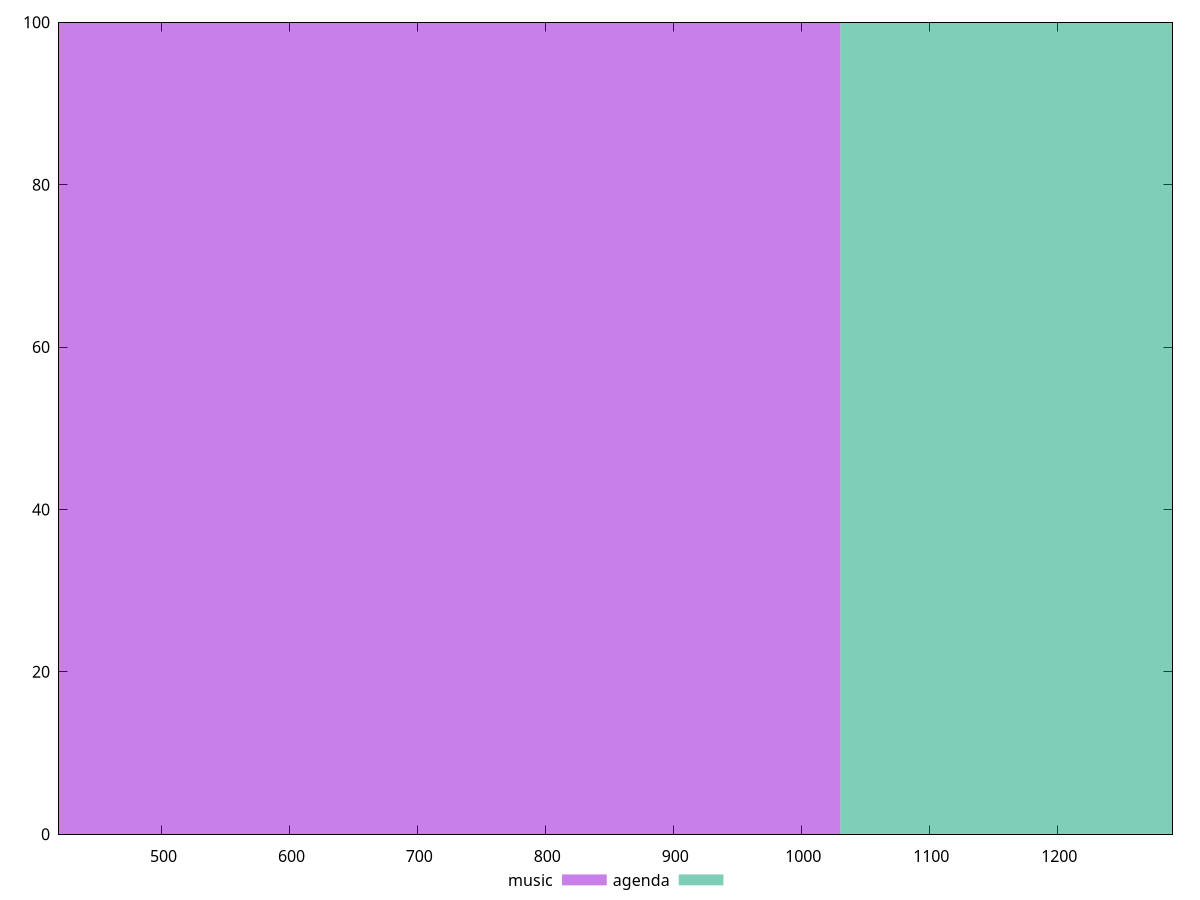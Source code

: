 reset

$music <<EOF
687.0429969583023 100
EOF

$agenda <<EOF
1374.0859939166046 100
EOF

set key outside below
set boxwidth 687.0429969583023
set xrange [420:1290]
set yrange [0:100]
set trange [0:100]
set style fill transparent solid 0.5 noborder
set terminal svg size 640, 500 enhanced background rgb 'white'
set output "reports/report_00030_2021-02-24T20-42-31.540Z/uses-http2/comparison/histogram/0_vs_1.svg"

plot $music title "music" with boxes, \
     $agenda title "agenda" with boxes

reset
